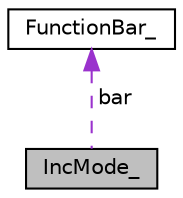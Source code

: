 digraph "IncMode_"
{
  edge [fontname="Helvetica",fontsize="10",labelfontname="Helvetica",labelfontsize="10"];
  node [fontname="Helvetica",fontsize="10",shape=record];
  Node1 [label="IncMode_",height=0.2,width=0.4,color="black", fillcolor="grey75", style="filled", fontcolor="black"];
  Node2 -> Node1 [dir="back",color="darkorchid3",fontsize="10",style="dashed",label=" bar" ,fontname="Helvetica"];
  Node2 [label="FunctionBar_",height=0.2,width=0.4,color="black", fillcolor="white", style="filled",URL="$structFunctionBar__.html"];
}
